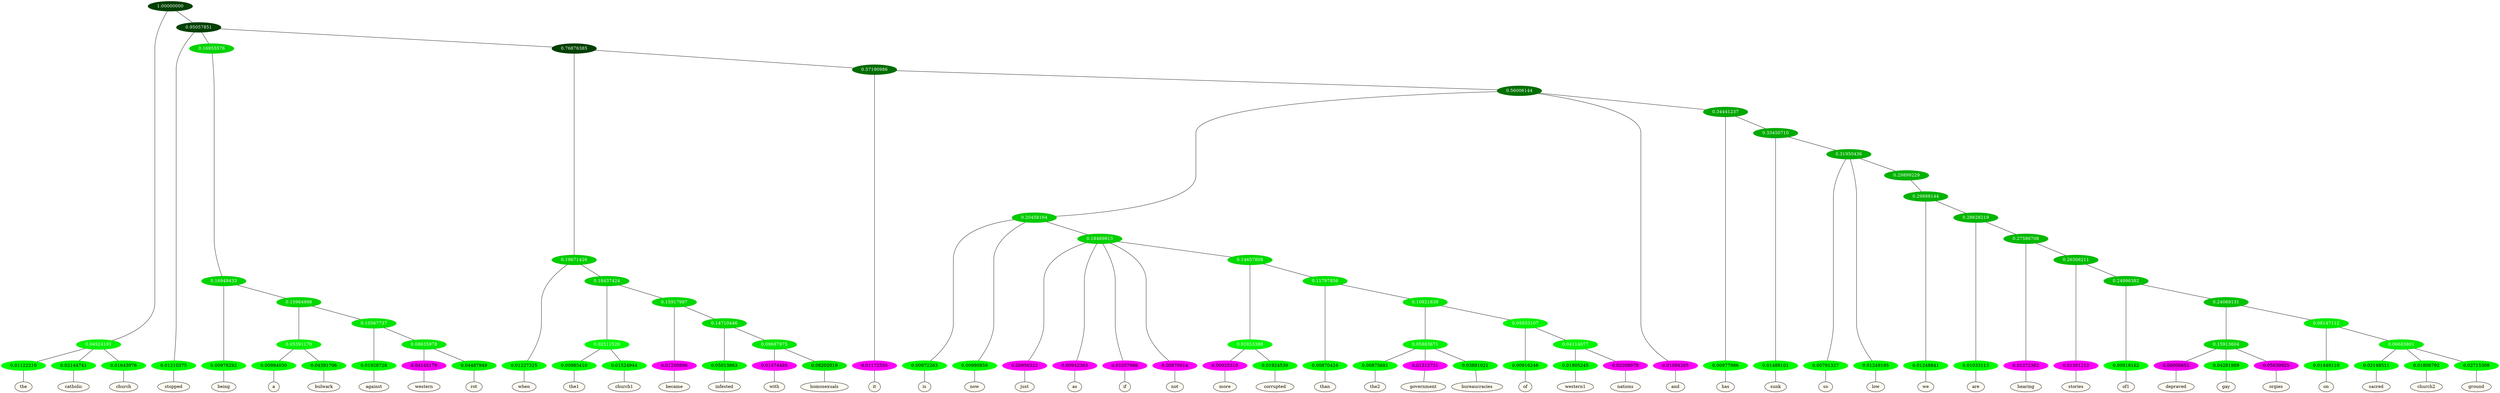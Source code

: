 graph {
	node [format=png height=0.15 nodesep=0.001 ordering=out overlap=prism overlap_scaling=0.01 ranksep=0.001 ratio=0.2 style=filled width=0.15]
	{
		rank=same
		a_w_3 [label=the color=black fillcolor=floralwhite style="filled,solid"]
		a_w_4 [label=catholic color=black fillcolor=floralwhite style="filled,solid"]
		a_w_5 [label=church color=black fillcolor=floralwhite style="filled,solid"]
		a_w_6 [label=stopped color=black fillcolor=floralwhite style="filled,solid"]
		a_w_12 [label=being color=black fillcolor=floralwhite style="filled,solid"]
		a_w_25 [label=a color=black fillcolor=floralwhite style="filled,solid"]
		a_w_26 [label=bulwark color=black fillcolor=floralwhite style="filled,solid"]
		a_w_27 [label=against color=black fillcolor=floralwhite style="filled,solid"]
		a_w_38 [label=western color=black fillcolor=floralwhite style="filled,solid"]
		a_w_39 [label=rot color=black fillcolor=floralwhite style="filled,solid"]
		a_w_14 [label=when color=black fillcolor=floralwhite style="filled,solid"]
		a_w_29 [label=the1 color=black fillcolor=floralwhite style="filled,solid"]
		a_w_30 [label=church1 color=black fillcolor=floralwhite style="filled,solid"]
		a_w_31 [label=became color=black fillcolor=floralwhite style="filled,solid"]
		a_w_40 [label=infested color=black fillcolor=floralwhite style="filled,solid"]
		a_w_49 [label=with color=black fillcolor=floralwhite style="filled,solid"]
		a_w_50 [label=homosexuals color=black fillcolor=floralwhite style="filled,solid"]
		a_w_16 [label=it color=black fillcolor=floralwhite style="filled,solid"]
		a_w_33 [label=is color=black fillcolor=floralwhite style="filled,solid"]
		a_w_34 [label=now color=black fillcolor=floralwhite style="filled,solid"]
		a_w_42 [label=just color=black fillcolor=floralwhite style="filled,solid"]
		a_w_43 [label=as color=black fillcolor=floralwhite style="filled,solid"]
		a_w_44 [label=if color=black fillcolor=floralwhite style="filled,solid"]
		a_w_45 [label=not color=black fillcolor=floralwhite style="filled,solid"]
		a_w_56 [label=more color=black fillcolor=floralwhite style="filled,solid"]
		a_w_57 [label=corrupted color=black fillcolor=floralwhite style="filled,solid"]
		a_w_58 [label=than color=black fillcolor=floralwhite style="filled,solid"]
		a_w_65 [label=the2 color=black fillcolor=floralwhite style="filled,solid"]
		a_w_66 [label=government color=black fillcolor=floralwhite style="filled,solid"]
		a_w_67 [label=bureaucracies color=black fillcolor=floralwhite style="filled,solid"]
		a_w_68 [label=of color=black fillcolor=floralwhite style="filled,solid"]
		a_w_72 [label=western1 color=black fillcolor=floralwhite style="filled,solid"]
		a_w_73 [label=nations color=black fillcolor=floralwhite style="filled,solid"]
		a_w_23 [label=and color=black fillcolor=floralwhite style="filled,solid"]
		a_w_36 [label=has color=black fillcolor=floralwhite style="filled,solid"]
		a_w_47 [label=sunk color=black fillcolor=floralwhite style="filled,solid"]
		a_w_53 [label=so color=black fillcolor=floralwhite style="filled,solid"]
		a_w_54 [label=low color=black fillcolor=floralwhite style="filled,solid"]
		a_w_63 [label=we color=black fillcolor=floralwhite style="filled,solid"]
		a_w_70 [label=are color=black fillcolor=floralwhite style="filled,solid"]
		a_w_74 [label=hearing color=black fillcolor=floralwhite style="filled,solid"]
		a_w_76 [label=stories color=black fillcolor=floralwhite style="filled,solid"]
		a_w_78 [label=of1 color=black fillcolor=floralwhite style="filled,solid"]
		a_w_82 [label=depraved color=black fillcolor=floralwhite style="filled,solid"]
		a_w_83 [label=gay color=black fillcolor=floralwhite style="filled,solid"]
		a_w_84 [label=orgies color=black fillcolor=floralwhite style="filled,solid"]
		a_w_85 [label=on color=black fillcolor=floralwhite style="filled,solid"]
		a_w_87 [label=sacred color=black fillcolor=floralwhite style="filled,solid"]
		a_w_88 [label=church2 color=black fillcolor=floralwhite style="filled,solid"]
		a_w_89 [label=ground color=black fillcolor=floralwhite style="filled,solid"]
	}
	a_n_3 -- a_w_3
	a_n_4 -- a_w_4
	a_n_5 -- a_w_5
	a_n_6 -- a_w_6
	a_n_12 -- a_w_12
	a_n_25 -- a_w_25
	a_n_26 -- a_w_26
	a_n_27 -- a_w_27
	a_n_38 -- a_w_38
	a_n_39 -- a_w_39
	a_n_14 -- a_w_14
	a_n_29 -- a_w_29
	a_n_30 -- a_w_30
	a_n_31 -- a_w_31
	a_n_40 -- a_w_40
	a_n_49 -- a_w_49
	a_n_50 -- a_w_50
	a_n_16 -- a_w_16
	a_n_33 -- a_w_33
	a_n_34 -- a_w_34
	a_n_42 -- a_w_42
	a_n_43 -- a_w_43
	a_n_44 -- a_w_44
	a_n_45 -- a_w_45
	a_n_56 -- a_w_56
	a_n_57 -- a_w_57
	a_n_58 -- a_w_58
	a_n_65 -- a_w_65
	a_n_66 -- a_w_66
	a_n_67 -- a_w_67
	a_n_68 -- a_w_68
	a_n_72 -- a_w_72
	a_n_73 -- a_w_73
	a_n_23 -- a_w_23
	a_n_36 -- a_w_36
	a_n_47 -- a_w_47
	a_n_53 -- a_w_53
	a_n_54 -- a_w_54
	a_n_63 -- a_w_63
	a_n_70 -- a_w_70
	a_n_74 -- a_w_74
	a_n_76 -- a_w_76
	a_n_78 -- a_w_78
	a_n_82 -- a_w_82
	a_n_83 -- a_w_83
	a_n_84 -- a_w_84
	a_n_85 -- a_w_85
	a_n_87 -- a_w_87
	a_n_88 -- a_w_88
	a_n_89 -- a_w_89
	{
		rank=same
		a_n_3 [label=0.01122210 color="0.334 1.000 0.989" fontcolor=black]
		a_n_4 [label=0.02144741 color="0.334 1.000 0.979" fontcolor=black]
		a_n_5 [label=0.01643976 color="0.334 1.000 0.984" fontcolor=black]
		a_n_6 [label=0.01210375 color="0.334 1.000 0.988" fontcolor=black]
		a_n_12 [label=0.00978292 color="0.334 1.000 0.990" fontcolor=black]
		a_n_25 [label=0.00994030 color="0.334 1.000 0.990" fontcolor=black]
		a_n_26 [label=0.04391706 color="0.334 1.000 0.956" fontcolor=black]
		a_n_27 [label=0.01928728 color="0.334 1.000 0.981" fontcolor=black]
		a_n_38 [label=0.04145179 color="0.835 1.000 0.959" fontcolor=black]
		a_n_39 [label=0.04487949 color="0.334 1.000 0.955" fontcolor=black]
		a_n_14 [label=0.01227325 color="0.334 1.000 0.988" fontcolor=black]
		a_n_29 [label=0.00985410 color="0.334 1.000 0.990" fontcolor=black]
		a_n_30 [label=0.01524944 color="0.334 1.000 0.985" fontcolor=black]
		a_n_31 [label=0.01200896 color="0.835 1.000 0.988" fontcolor=black]
		a_n_40 [label=0.05013863 color="0.334 1.000 0.950" fontcolor=black]
		a_n_49 [label=0.01474495 color="0.835 1.000 0.985" fontcolor=black]
		a_n_50 [label=0.08202019 color="0.334 1.000 0.918" fontcolor=black]
		a_n_16 [label=0.01172555 color="0.835 1.000 0.988" fontcolor=black]
		a_n_33 [label=0.00972263 color="0.334 1.000 0.990" fontcolor=black]
		a_n_34 [label=0.00990859 color="0.334 1.000 0.990" fontcolor=black]
		a_n_42 [label=0.00956322 color="0.835 1.000 0.990" fontcolor=black]
		a_n_43 [label=0.00942363 color="0.835 1.000 0.991" fontcolor=black]
		a_n_44 [label=0.01057986 color="0.835 1.000 0.989" fontcolor=black]
		a_n_45 [label=0.00870614 color="0.835 1.000 0.991" fontcolor=black]
		a_n_56 [label=0.00925310 color="0.835 1.000 0.991" fontcolor=black]
		a_n_57 [label=0.01924539 color="0.334 1.000 0.981" fontcolor=black]
		a_n_58 [label=0.00870424 color="0.334 1.000 0.991" fontcolor=black]
		a_n_65 [label=0.00875681 color="0.334 1.000 0.991" fontcolor=black]
		a_n_66 [label=0.01312731 color="0.835 1.000 0.987" fontcolor=black]
		a_n_67 [label=0.03691021 color="0.334 1.000 0.963" fontcolor=black]
		a_n_68 [label=0.00916246 color="0.334 1.000 0.991" fontcolor=black]
		a_n_72 [label=0.01905245 color="0.334 1.000 0.981" fontcolor=black]
		a_n_73 [label=0.02208078 color="0.835 1.000 0.978" fontcolor=black]
		a_n_23 [label=0.01094265 color="0.835 1.000 0.989" fontcolor=black]
		a_n_36 [label=0.00977986 color="0.334 1.000 0.990" fontcolor=black]
		a_n_47 [label=0.01488101 color="0.334 1.000 0.985" fontcolor=black]
		a_n_53 [label=0.00791327 color="0.334 1.000 0.992" fontcolor=black]
		a_n_54 [label=0.01249195 color="0.334 1.000 0.988" fontcolor=black]
		a_n_63 [label=0.01248841 color="0.334 1.000 0.988" fontcolor=black]
		a_n_70 [label=0.01033113 color="0.334 1.000 0.990" fontcolor=black]
		a_n_74 [label=0.01272362 color="0.835 1.000 0.987" fontcolor=black]
		a_n_76 [label=0.01301212 color="0.835 1.000 0.987" fontcolor=black]
		a_n_78 [label=0.00918162 color="0.334 1.000 0.991" fontcolor=black]
		a_n_82 [label=0.06000652 color="0.835 1.000 0.940" fontcolor=black]
		a_n_83 [label=0.04281989 color="0.334 1.000 0.957" fontcolor=black]
		a_n_84 [label=0.05630925 color="0.835 1.000 0.944" fontcolor=black]
		a_n_85 [label=0.01449110 color="0.334 1.000 0.986" fontcolor=black]
		a_n_87 [label=0.02148511 color="0.334 1.000 0.979" fontcolor=black]
		a_n_88 [label=0.01806792 color="0.334 1.000 0.982" fontcolor=black]
		a_n_89 [label=0.02715308 color="0.334 1.000 0.973" fontcolor=black]
	}
	a_n_0 [label=1.00000000 color="0.334 1.000 0.250" fontcolor=grey99]
	a_n_1 [label=0.04924181 color="0.334 1.000 0.951" fontcolor=grey99]
	a_n_0 -- a_n_1
	a_n_2 [label=0.95057851 color="0.334 1.000 0.250" fontcolor=grey99]
	a_n_0 -- a_n_2
	a_n_1 -- a_n_3
	a_n_1 -- a_n_4
	a_n_1 -- a_n_5
	a_n_2 -- a_n_6
	a_n_7 [label=0.16955576 color="0.334 1.000 0.830" fontcolor=grey99]
	a_n_2 -- a_n_7
	a_n_8 [label=0.76876385 color="0.334 1.000 0.250" fontcolor=grey99]
	a_n_2 -- a_n_8
	a_n_9 [label=0.16949433 color="0.334 1.000 0.831" fontcolor=grey99]
	a_n_7 -- a_n_9
	a_n_10 [label=0.19671426 color="0.334 1.000 0.803" fontcolor=grey99]
	a_n_8 -- a_n_10
	a_n_11 [label=0.57190986 color="0.334 1.000 0.428" fontcolor=grey99]
	a_n_8 -- a_n_11
	a_n_9 -- a_n_12
	a_n_13 [label=0.15964998 color="0.334 1.000 0.840" fontcolor=grey99]
	a_n_9 -- a_n_13
	a_n_10 -- a_n_14
	a_n_15 [label=0.18437424 color="0.334 1.000 0.816" fontcolor=grey99]
	a_n_10 -- a_n_15
	a_n_11 -- a_n_16
	a_n_17 [label=0.56006144 color="0.334 1.000 0.440" fontcolor=grey99]
	a_n_11 -- a_n_17
	a_n_18 [label=0.05391170 color="0.334 1.000 0.946" fontcolor=grey99]
	a_n_13 -- a_n_18
	a_n_19 [label=0.10567737 color="0.334 1.000 0.894" fontcolor=grey99]
	a_n_13 -- a_n_19
	a_n_20 [label=0.02512526 color="0.334 1.000 0.975" fontcolor=grey99]
	a_n_15 -- a_n_20
	a_n_21 [label=0.15917997 color="0.334 1.000 0.841" fontcolor=grey99]
	a_n_15 -- a_n_21
	a_n_22 [label=0.20458164 color="0.334 1.000 0.795" fontcolor=grey99]
	a_n_17 -- a_n_22
	a_n_17 -- a_n_23
	a_n_24 [label=0.34441237 color="0.334 1.000 0.656" fontcolor=grey99]
	a_n_17 -- a_n_24
	a_n_18 -- a_n_25
	a_n_18 -- a_n_26
	a_n_19 -- a_n_27
	a_n_28 [label=0.08635978 color="0.334 1.000 0.914" fontcolor=grey99]
	a_n_19 -- a_n_28
	a_n_20 -- a_n_29
	a_n_20 -- a_n_30
	a_n_21 -- a_n_31
	a_n_32 [label=0.14710446 color="0.334 1.000 0.853" fontcolor=grey99]
	a_n_21 -- a_n_32
	a_n_22 -- a_n_33
	a_n_22 -- a_n_34
	a_n_35 [label=0.18489813 color="0.334 1.000 0.815" fontcolor=grey99]
	a_n_22 -- a_n_35
	a_n_24 -- a_n_36
	a_n_37 [label=0.33450710 color="0.334 1.000 0.665" fontcolor=grey99]
	a_n_24 -- a_n_37
	a_n_28 -- a_n_38
	a_n_28 -- a_n_39
	a_n_32 -- a_n_40
	a_n_41 [label=0.09687975 color="0.334 1.000 0.903" fontcolor=grey99]
	a_n_32 -- a_n_41
	a_n_35 -- a_n_42
	a_n_35 -- a_n_43
	a_n_35 -- a_n_44
	a_n_35 -- a_n_45
	a_n_46 [label=0.14657808 color="0.334 1.000 0.853" fontcolor=grey99]
	a_n_35 -- a_n_46
	a_n_37 -- a_n_47
	a_n_48 [label=0.31950436 color="0.334 1.000 0.680" fontcolor=grey99]
	a_n_37 -- a_n_48
	a_n_41 -- a_n_49
	a_n_41 -- a_n_50
	a_n_51 [label=0.02853388 color="0.334 1.000 0.971" fontcolor=grey99]
	a_n_46 -- a_n_51
	a_n_52 [label=0.11797856 color="0.334 1.000 0.882" fontcolor=grey99]
	a_n_46 -- a_n_52
	a_n_48 -- a_n_53
	a_n_48 -- a_n_54
	a_n_55 [label=0.29899229 color="0.334 1.000 0.701" fontcolor=grey99]
	a_n_48 -- a_n_55
	a_n_51 -- a_n_56
	a_n_51 -- a_n_57
	a_n_52 -- a_n_58
	a_n_59 [label=0.10921839 color="0.334 1.000 0.891" fontcolor=grey99]
	a_n_52 -- a_n_59
	a_n_60 [label=0.29888144 color="0.334 1.000 0.701" fontcolor=grey99]
	a_n_55 -- a_n_60
	a_n_61 [label=0.05883671 color="0.334 1.000 0.941" fontcolor=grey99]
	a_n_59 -- a_n_61
	a_n_62 [label=0.05033107 color="0.334 1.000 0.950" fontcolor=grey99]
	a_n_59 -- a_n_62
	a_n_60 -- a_n_63
	a_n_64 [label=0.28628219 color="0.334 1.000 0.714" fontcolor=grey99]
	a_n_60 -- a_n_64
	a_n_61 -- a_n_65
	a_n_61 -- a_n_66
	a_n_61 -- a_n_67
	a_n_62 -- a_n_68
	a_n_69 [label=0.04114077 color="0.334 1.000 0.959" fontcolor=grey99]
	a_n_62 -- a_n_69
	a_n_64 -- a_n_70
	a_n_71 [label=0.27586706 color="0.334 1.000 0.724" fontcolor=grey99]
	a_n_64 -- a_n_71
	a_n_69 -- a_n_72
	a_n_69 -- a_n_73
	a_n_71 -- a_n_74
	a_n_75 [label=0.26306211 color="0.334 1.000 0.737" fontcolor=grey99]
	a_n_71 -- a_n_75
	a_n_75 -- a_n_76
	a_n_77 [label=0.24996382 color="0.334 1.000 0.750" fontcolor=grey99]
	a_n_75 -- a_n_77
	a_n_77 -- a_n_78
	a_n_79 [label=0.24069131 color="0.334 1.000 0.759" fontcolor=grey99]
	a_n_77 -- a_n_79
	a_n_80 [label=0.15913604 color="0.334 1.000 0.841" fontcolor=grey99]
	a_n_79 -- a_n_80
	a_n_81 [label=0.08147112 color="0.334 1.000 0.919" fontcolor=grey99]
	a_n_79 -- a_n_81
	a_n_80 -- a_n_82
	a_n_80 -- a_n_83
	a_n_80 -- a_n_84
	a_n_81 -- a_n_85
	a_n_86 [label=0.06683801 color="0.334 1.000 0.933" fontcolor=grey99]
	a_n_81 -- a_n_86
	a_n_86 -- a_n_87
	a_n_86 -- a_n_88
	a_n_86 -- a_n_89
}
